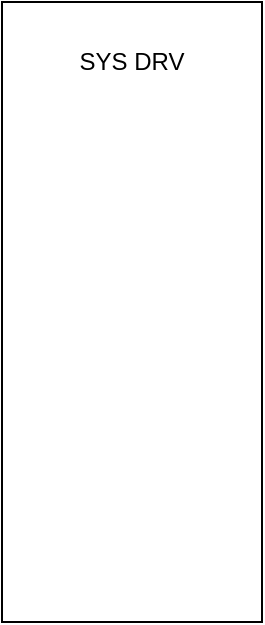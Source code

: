 <mxfile version="21.5.0" type="github">
  <diagram name="第 1 页" id="Wxe5WbAEjRkNYdjz-F_n">
    <mxGraphModel dx="863" dy="594" grid="1" gridSize="10" guides="1" tooltips="1" connect="1" arrows="1" fold="1" page="1" pageScale="1" pageWidth="827" pageHeight="1169" math="0" shadow="0">
      <root>
        <mxCell id="0" />
        <mxCell id="1" parent="0" />
        <mxCell id="W0Ct6bHHllRAj9bdsnwO-1" value="" style="rounded=0;whiteSpace=wrap;html=1;strokeColor=default;" vertex="1" parent="1">
          <mxGeometry x="60" y="80" width="130" height="310" as="geometry" />
        </mxCell>
        <mxCell id="W0Ct6bHHllRAj9bdsnwO-2" value="SYS DRV" style="rounded=0;whiteSpace=wrap;html=1;strokeColor=none;fillColor=none;" vertex="1" parent="1">
          <mxGeometry x="60" y="80" width="130" height="60" as="geometry" />
        </mxCell>
      </root>
    </mxGraphModel>
  </diagram>
</mxfile>
